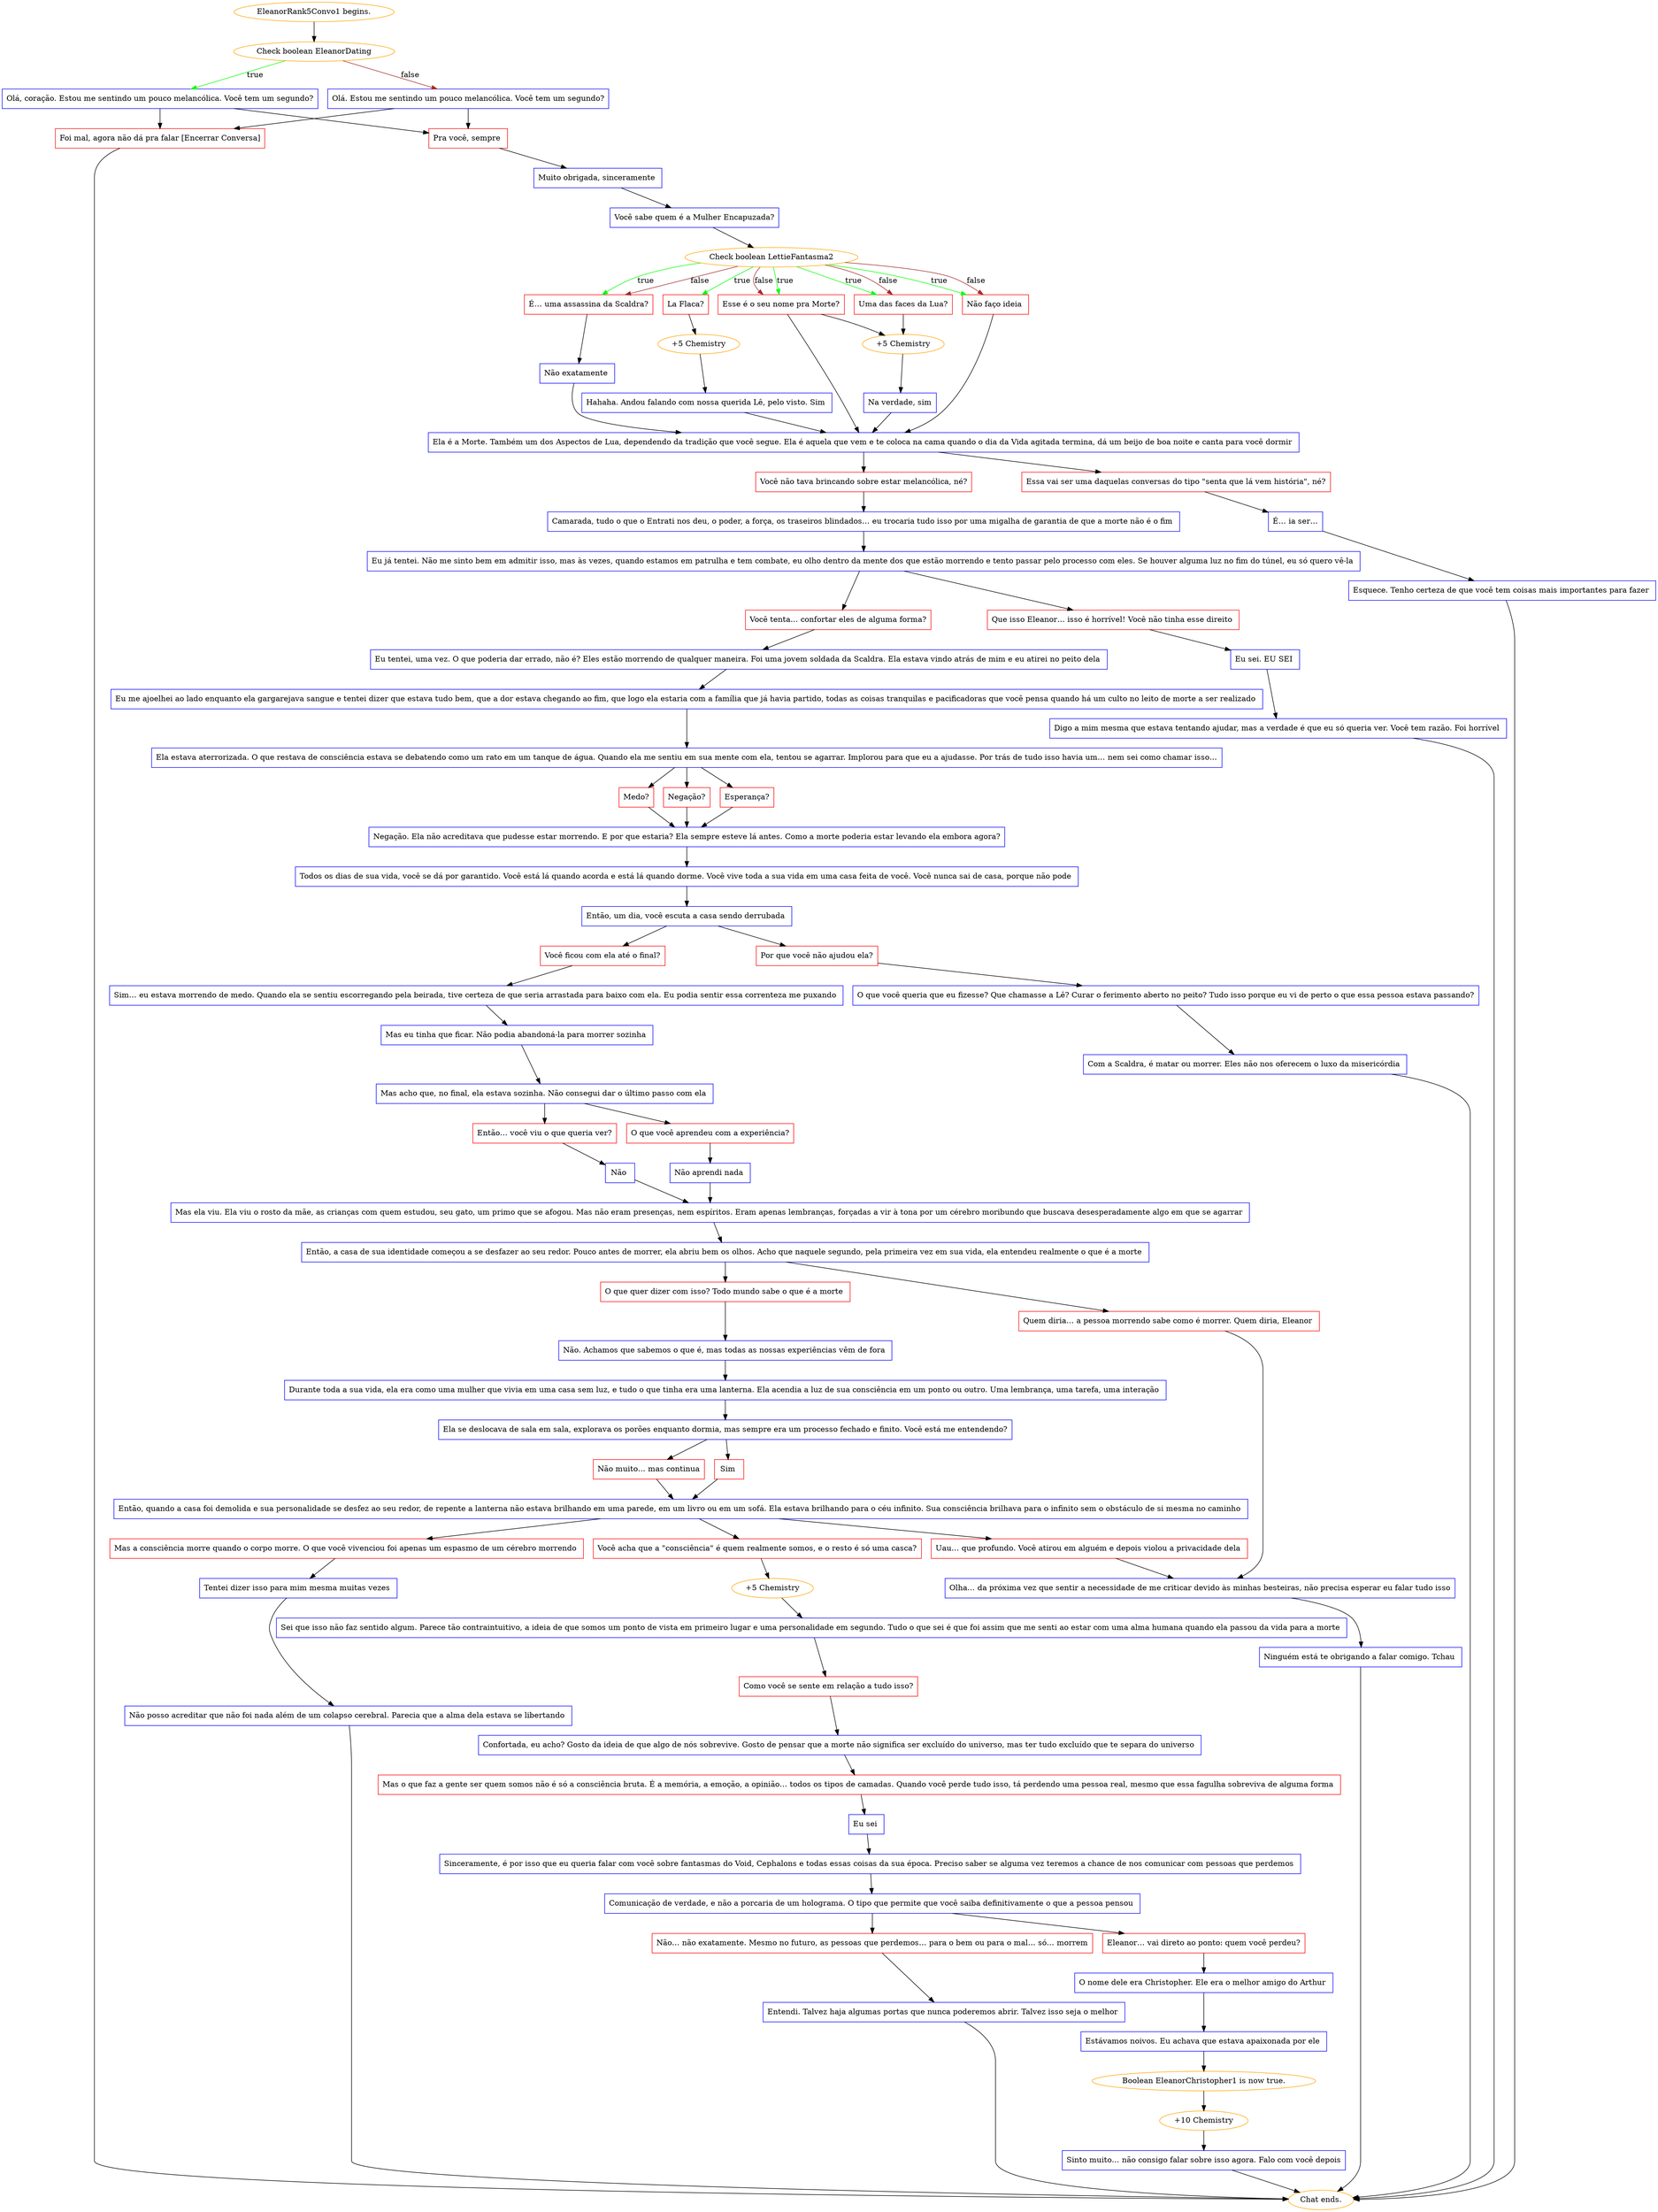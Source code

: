digraph {
	"EleanorRank5Convo1 begins." [color=orange];
		"EleanorRank5Convo1 begins." -> j3246599705;
	j3246599705 [label="Check boolean EleanorDating",color=orange];
		j3246599705 -> j1518007122 [label=true,color=green];
		j3246599705 -> j3715606 [label=false,color=brown];
	j1518007122 [label="Olá, coração. Estou me sentindo um pouco melancólica. Você tem um segundo?",shape=box,color=blue];
		j1518007122 -> j2885935691;
		j1518007122 -> j269513434;
	j3715606 [label="Olá. Estou me sentindo um pouco melancólica. Você tem um segundo?",shape=box,color=blue];
		j3715606 -> j2885935691;
		j3715606 -> j269513434;
	j2885935691 [label="Pra você, sempre ",shape=box,color=red];
		j2885935691 -> j3267331328;
	j269513434 [label="Foi mal, agora não dá pra falar [Encerrar Conversa]",shape=box,color=red];
		j269513434 -> "Chat ends.";
	j3267331328 [label="Muito obrigada, sinceramente ",shape=box,color=blue];
		j3267331328 -> j2325787913;
	"Chat ends." [color=orange];
	j2325787913 [label="Você sabe quem é a Mulher Encapuzada?",shape=box,color=blue];
		j2325787913 -> j3515344630;
	j3515344630 [label="Check boolean LettieFantasma2",color=orange];
		j3515344630 -> j1765003128 [label=true,color=green];
		j3515344630 -> j3867483041 [label=true,color=green];
		j3515344630 -> j1368346248 [label=true,color=green];
		j3515344630 -> j3052153943 [label=true,color=green];
		j3515344630 -> j3043214867 [label=true,color=green];
		j3515344630 -> j3867483041 [label=false,color=brown];
		j3515344630 -> j1368346248 [label=false,color=brown];
		j3515344630 -> j3052153943 [label=false,color=brown];
		j3515344630 -> j3043214867 [label=false,color=brown];
	j1765003128 [label="La Flaca?",shape=box,color=red];
		j1765003128 -> j326023134;
	j3867483041 [label="É… uma assassina da Scaldra?",shape=box,color=red];
		j3867483041 -> j4243753623;
	j1368346248 [label="Uma das faces da Lua?",shape=box,color=red];
		j1368346248 -> j4019725401;
	j3052153943 [label="Esse é o seu nome pra Morte?",shape=box,color=red];
		j3052153943 -> j4019725401;
		j3052153943 -> j2748034150;
	j3043214867 [label="Não faço ideia ",shape=box,color=red];
		j3043214867 -> j2748034150;
	j326023134 [label="+5 Chemistry",color=orange];
		j326023134 -> j3679613478;
	j4243753623 [label="Não exatamente ",shape=box,color=blue];
		j4243753623 -> j2748034150;
	j4019725401 [label="+5 Chemistry",color=orange];
		j4019725401 -> j2078110227;
	j2748034150 [label="Ela é a Morte. Também um dos Aspectos de Lua, dependendo da tradição que você segue. Ela é aquela que vem e te coloca na cama quando o dia da Vida agitada termina, dá um beijo de boa noite e canta para você dormir ",shape=box,color=blue];
		j2748034150 -> j1940950516;
		j2748034150 -> j900486036;
	j3679613478 [label="Hahaha. Andou falando com nossa querida Lê, pelo visto. Sim ",shape=box,color=blue];
		j3679613478 -> j2748034150;
	j2078110227 [label="Na verdade, sim",shape=box,color=blue];
		j2078110227 -> j2748034150;
	j1940950516 [label="Você não tava brincando sobre estar melancólica, né?",shape=box,color=red];
		j1940950516 -> j4068950953;
	j900486036 [label="Essa vai ser uma daquelas conversas do tipo \"senta que lá vem história\", né?",shape=box,color=red];
		j900486036 -> j2481462125;
	j4068950953 [label="Camarada, tudo o que o Entrati nos deu, o poder, a força, os traseiros blindados… eu trocaria tudo isso por uma migalha de garantia de que a morte não é o fim ",shape=box,color=blue];
		j4068950953 -> j1276639232;
	j2481462125 [label="É… ia ser…",shape=box,color=blue];
		j2481462125 -> j396889141;
	j1276639232 [label="Eu já tentei. Não me sinto bem em admitir isso, mas às vezes, quando estamos em patrulha e tem combate, eu olho dentro da mente dos que estão morrendo e tento passar pelo processo com eles. Se houver alguma luz no fim do túnel, eu só quero vê-la ",shape=box,color=blue];
		j1276639232 -> j1758274179;
		j1276639232 -> j2859852804;
	j396889141 [label="Esquece. Tenho certeza de que você tem coisas mais importantes para fazer ",shape=box,color=blue];
		j396889141 -> "Chat ends.";
	j1758274179 [label="Que isso Eleanor… isso é horrível! Você não tinha esse direito ",shape=box,color=red];
		j1758274179 -> j2545771895;
	j2859852804 [label="Você tenta… confortar eles de alguma forma?",shape=box,color=red];
		j2859852804 -> j1663239400;
	j2545771895 [label="Eu sei. EU SEI ",shape=box,color=blue];
		j2545771895 -> j3807432291;
	j1663239400 [label="Eu tentei, uma vez. O que poderia dar errado, não é? Eles estão morrendo de qualquer maneira. Foi uma jovem soldada da Scaldra. Ela estava vindo atrás de mim e eu atirei no peito dela ",shape=box,color=blue];
		j1663239400 -> j3677716617;
	j3807432291 [label="Digo a mim mesma que estava tentando ajudar, mas a verdade é que eu só queria ver. Você tem razão. Foi horrível ",shape=box,color=blue];
		j3807432291 -> "Chat ends.";
	j3677716617 [label="Eu me ajoelhei ao lado enquanto ela gargarejava sangue e tentei dizer que estava tudo bem, que a dor estava chegando ao fim, que logo ela estaria com a família que já havia partido, todas as coisas tranquilas e pacificadoras que você pensa quando há um culto no leito de morte a ser realizado ",shape=box,color=blue];
		j3677716617 -> j2304248436;
	j2304248436 [label="Ela estava aterrorizada. O que restava de consciência estava se debatendo como um rato em um tanque de água. Quando ela me sentiu em sua mente com ela, tentou se agarrar. Implorou para que eu a ajudasse. Por trás de tudo isso havia um… nem sei como chamar isso…",shape=box,color=blue];
		j2304248436 -> j2063434023;
		j2304248436 -> j1731312365;
		j2304248436 -> j3206894734;
	j2063434023 [label="Esperança?",shape=box,color=red];
		j2063434023 -> j3807733363;
	j1731312365 [label="Medo?",shape=box,color=red];
		j1731312365 -> j3807733363;
	j3206894734 [label="Negação?",shape=box,color=red];
		j3206894734 -> j3807733363;
	j3807733363 [label="Negação. Ela não acreditava que pudesse estar morrendo. E por que estaria? Ela sempre esteve lá antes. Como a morte poderia estar levando ela embora agora?",shape=box,color=blue];
		j3807733363 -> j97421013;
	j97421013 [label="Todos os dias de sua vida, você se dá por garantido. Você está lá quando acorda e está lá quando dorme. Você vive toda a sua vida em uma casa feita de você. Você nunca sai de casa, porque não pode ",shape=box,color=blue];
		j97421013 -> j3122663655;
	j3122663655 [label="Então, um dia, você escuta a casa sendo derrubada ",shape=box,color=blue];
		j3122663655 -> j1183298843;
		j3122663655 -> j1444867183;
	j1183298843 [label="Por que você não ajudou ela?",shape=box,color=red];
		j1183298843 -> j2919686287;
	j1444867183 [label="Você ficou com ela até o final?",shape=box,color=red];
		j1444867183 -> j2458564020;
	j2919686287 [label="O que você queria que eu fizesse? Que chamasse a Lê? Curar o ferimento aberto no peito? Tudo isso porque eu vi de perto o que essa pessoa estava passando?",shape=box,color=blue];
		j2919686287 -> j725713431;
	j2458564020 [label="Sim… eu estava morrendo de medo. Quando ela se sentiu escorregando pela beirada, tive certeza de que seria arrastada para baixo com ela. Eu podia sentir essa correnteza me puxando ",shape=box,color=blue];
		j2458564020 -> j2787552382;
	j725713431 [label="Com a Scaldra, é matar ou morrer. Eles não nos oferecem o luxo da misericórdia ",shape=box,color=blue];
		j725713431 -> "Chat ends.";
	j2787552382 [label="Mas eu tinha que ficar. Não podia abandoná-la para morrer sozinha ",shape=box,color=blue];
		j2787552382 -> j1538170139;
	j1538170139 [label="Mas acho que, no final, ela estava sozinha. Não consegui dar o último passo com ela ",shape=box,color=blue];
		j1538170139 -> j4065269842;
		j1538170139 -> j2727570462;
	j4065269842 [label="O que você aprendeu com a experiência?",shape=box,color=red];
		j4065269842 -> j709186313;
	j2727570462 [label="Então… você viu o que queria ver?",shape=box,color=red];
		j2727570462 -> j3368309784;
	j709186313 [label="Não aprendi nada ",shape=box,color=blue];
		j709186313 -> j692791185;
	j3368309784 [label="Não ",shape=box,color=blue];
		j3368309784 -> j692791185;
	j692791185 [label="Mas ela viu. Ela viu o rosto da mãe, as crianças com quem estudou, seu gato, um primo que se afogou. Mas não eram presenças, nem espíritos. Eram apenas lembranças, forçadas a vir à tona por um cérebro moribundo que buscava desesperadamente algo em que se agarrar ",shape=box,color=blue];
		j692791185 -> j301132880;
	j301132880 [label="Então, a casa de sua identidade começou a se desfazer ao seu redor. Pouco antes de morrer, ela abriu bem os olhos. Acho que naquele segundo, pela primeira vez em sua vida, ela entendeu realmente o que é a morte ",shape=box,color=blue];
		j301132880 -> j3696073293;
		j301132880 -> j2824751977;
	j3696073293 [label="Quem diria… a pessoa morrendo sabe como é morrer. Quem diria, Eleanor ",shape=box,color=red];
		j3696073293 -> j719032140;
	j2824751977 [label="O que quer dizer com isso? Todo mundo sabe o que é a morte ",shape=box,color=red];
		j2824751977 -> j2688099014;
	j719032140 [label="Olha… da próxima vez que sentir a necessidade de me criticar devido às minhas besteiras, não precisa esperar eu falar tudo isso",shape=box,color=blue];
		j719032140 -> j3565457492;
	j2688099014 [label="Não. Achamos que sabemos o que é, mas todas as nossas experiências vêm de fora ",shape=box,color=blue];
		j2688099014 -> j1053577655;
	j3565457492 [label="Ninguém está te obrigando a falar comigo. Tchau ",shape=box,color=blue];
		j3565457492 -> "Chat ends.";
	j1053577655 [label="Durante toda a sua vida, ela era como uma mulher que vivia em uma casa sem luz, e tudo o que tinha era uma lanterna. Ela acendia a luz de sua consciência em um ponto ou outro. Uma lembrança, uma tarefa, uma interação ",shape=box,color=blue];
		j1053577655 -> j3607394386;
	j3607394386 [label="Ela se deslocava de sala em sala, explorava os porões enquanto dormia, mas sempre era um processo fechado e finito. Você está me entendendo?",shape=box,color=blue];
		j3607394386 -> j1149056622;
		j3607394386 -> j1180040031;
	j1149056622 [label="Não muito… mas continua",shape=box,color=red];
		j1149056622 -> j1040482696;
	j1180040031 [label="Sim ",shape=box,color=red];
		j1180040031 -> j1040482696;
	j1040482696 [label="Então, quando a casa foi demolida e sua personalidade se desfez ao seu redor, de repente a lanterna não estava brilhando em uma parede, em um livro ou em um sofá. Ela estava brilhando para o céu infinito. Sua consciência brilhava para o infinito sem o obstáculo de si mesma no caminho ",shape=box,color=blue];
		j1040482696 -> j376880005;
		j1040482696 -> j3153135904;
		j1040482696 -> j3529762872;
	j376880005 [label="Mas a consciência morre quando o corpo morre. O que você vivenciou foi apenas um espasmo de um cérebro morrendo ",shape=box,color=red];
		j376880005 -> j3532560609;
	j3153135904 [label="Você acha que a \"consciência\" é quem realmente somos, e o resto é só uma casca?",shape=box,color=red];
		j3153135904 -> j3186772302;
	j3529762872 [label="Uau… que profundo. Você atirou em alguém e depois violou a privacidade dela ",shape=box,color=red];
		j3529762872 -> j719032140;
	j3532560609 [label="Tentei dizer isso para mim mesma muitas vezes ",shape=box,color=blue];
		j3532560609 -> j4264759558;
	j3186772302 [label="+5 Chemistry",color=orange];
		j3186772302 -> j1648750694;
	j4264759558 [label="Não posso acreditar que não foi nada além de um colapso cerebral. Parecia que a alma dela estava se libertando ",shape=box,color=blue];
		j4264759558 -> "Chat ends.";
	j1648750694 [label="Sei que isso não faz sentido algum. Parece tão contraintuitivo, a ideia de que somos um ponto de vista em primeiro lugar e uma personalidade em segundo. Tudo o que sei é que foi assim que me senti ao estar com uma alma humana quando ela passou da vida para a morte ",shape=box,color=blue];
		j1648750694 -> j1547666413;
	j1547666413 [label="Como você se sente em relação a tudo isso?",shape=box,color=red];
		j1547666413 -> j3723879513;
	j3723879513 [label="Confortada, eu acho? Gosto da ideia de que algo de nós sobrevive. Gosto de pensar que a morte não significa ser excluído do universo, mas ter tudo excluído que te separa do universo ",shape=box,color=blue];
		j3723879513 -> j2269605126;
	j2269605126 [label="Mas o que faz a gente ser quem somos não é só a consciência bruta. É a memória, a emoção, a opinião… todos os tipos de camadas. Quando você perde tudo isso, tá perdendo uma pessoa real, mesmo que essa fagulha sobreviva de alguma forma ",shape=box,color=red];
		j2269605126 -> j1752502379;
	j1752502379 [label="Eu sei ",shape=box,color=blue];
		j1752502379 -> j3679848967;
	j3679848967 [label="Sinceramente, é por isso que eu queria falar com você sobre fantasmas do Void, Cephalons e todas essas coisas da sua época. Preciso saber se alguma vez teremos a chance de nos comunicar com pessoas que perdemos ",shape=box,color=blue];
		j3679848967 -> j2969114415;
	j2969114415 [label="Comunicação de verdade, e não a porcaria de um holograma. O tipo que permite que você saiba definitivamente o que a pessoa pensou ",shape=box,color=blue];
		j2969114415 -> j1934826446;
		j2969114415 -> j1925017587;
	j1934826446 [label="Não… não exatamente. Mesmo no futuro, as pessoas que perdemos… para o bem ou para o mal… só… morrem",shape=box,color=red];
		j1934826446 -> j752274162;
	j1925017587 [label="Eleanor… vai direto ao ponto: quem você perdeu?",shape=box,color=red];
		j1925017587 -> j3729220188;
	j752274162 [label="Entendi. Talvez haja algumas portas que nunca poderemos abrir. Talvez isso seja o melhor ",shape=box,color=blue];
		j752274162 -> "Chat ends.";
	j3729220188 [label="O nome dele era Christopher. Ele era o melhor amigo do Arthur ",shape=box,color=blue];
		j3729220188 -> j2185006812;
	j2185006812 [label="Estávamos noivos. Eu achava que estava apaixonada por ele ",shape=box,color=blue];
		j2185006812 -> j1761619055;
	j1761619055 [label="Boolean EleanorChristopher1 is now true.",color=orange];
		j1761619055 -> j340900909;
	j340900909 [label="+10 Chemistry",color=orange];
		j340900909 -> j720757632;
	j720757632 [label="Sinto muito… não consigo falar sobre isso agora. Falo com você depois",shape=box,color=blue];
		j720757632 -> "Chat ends.";
}